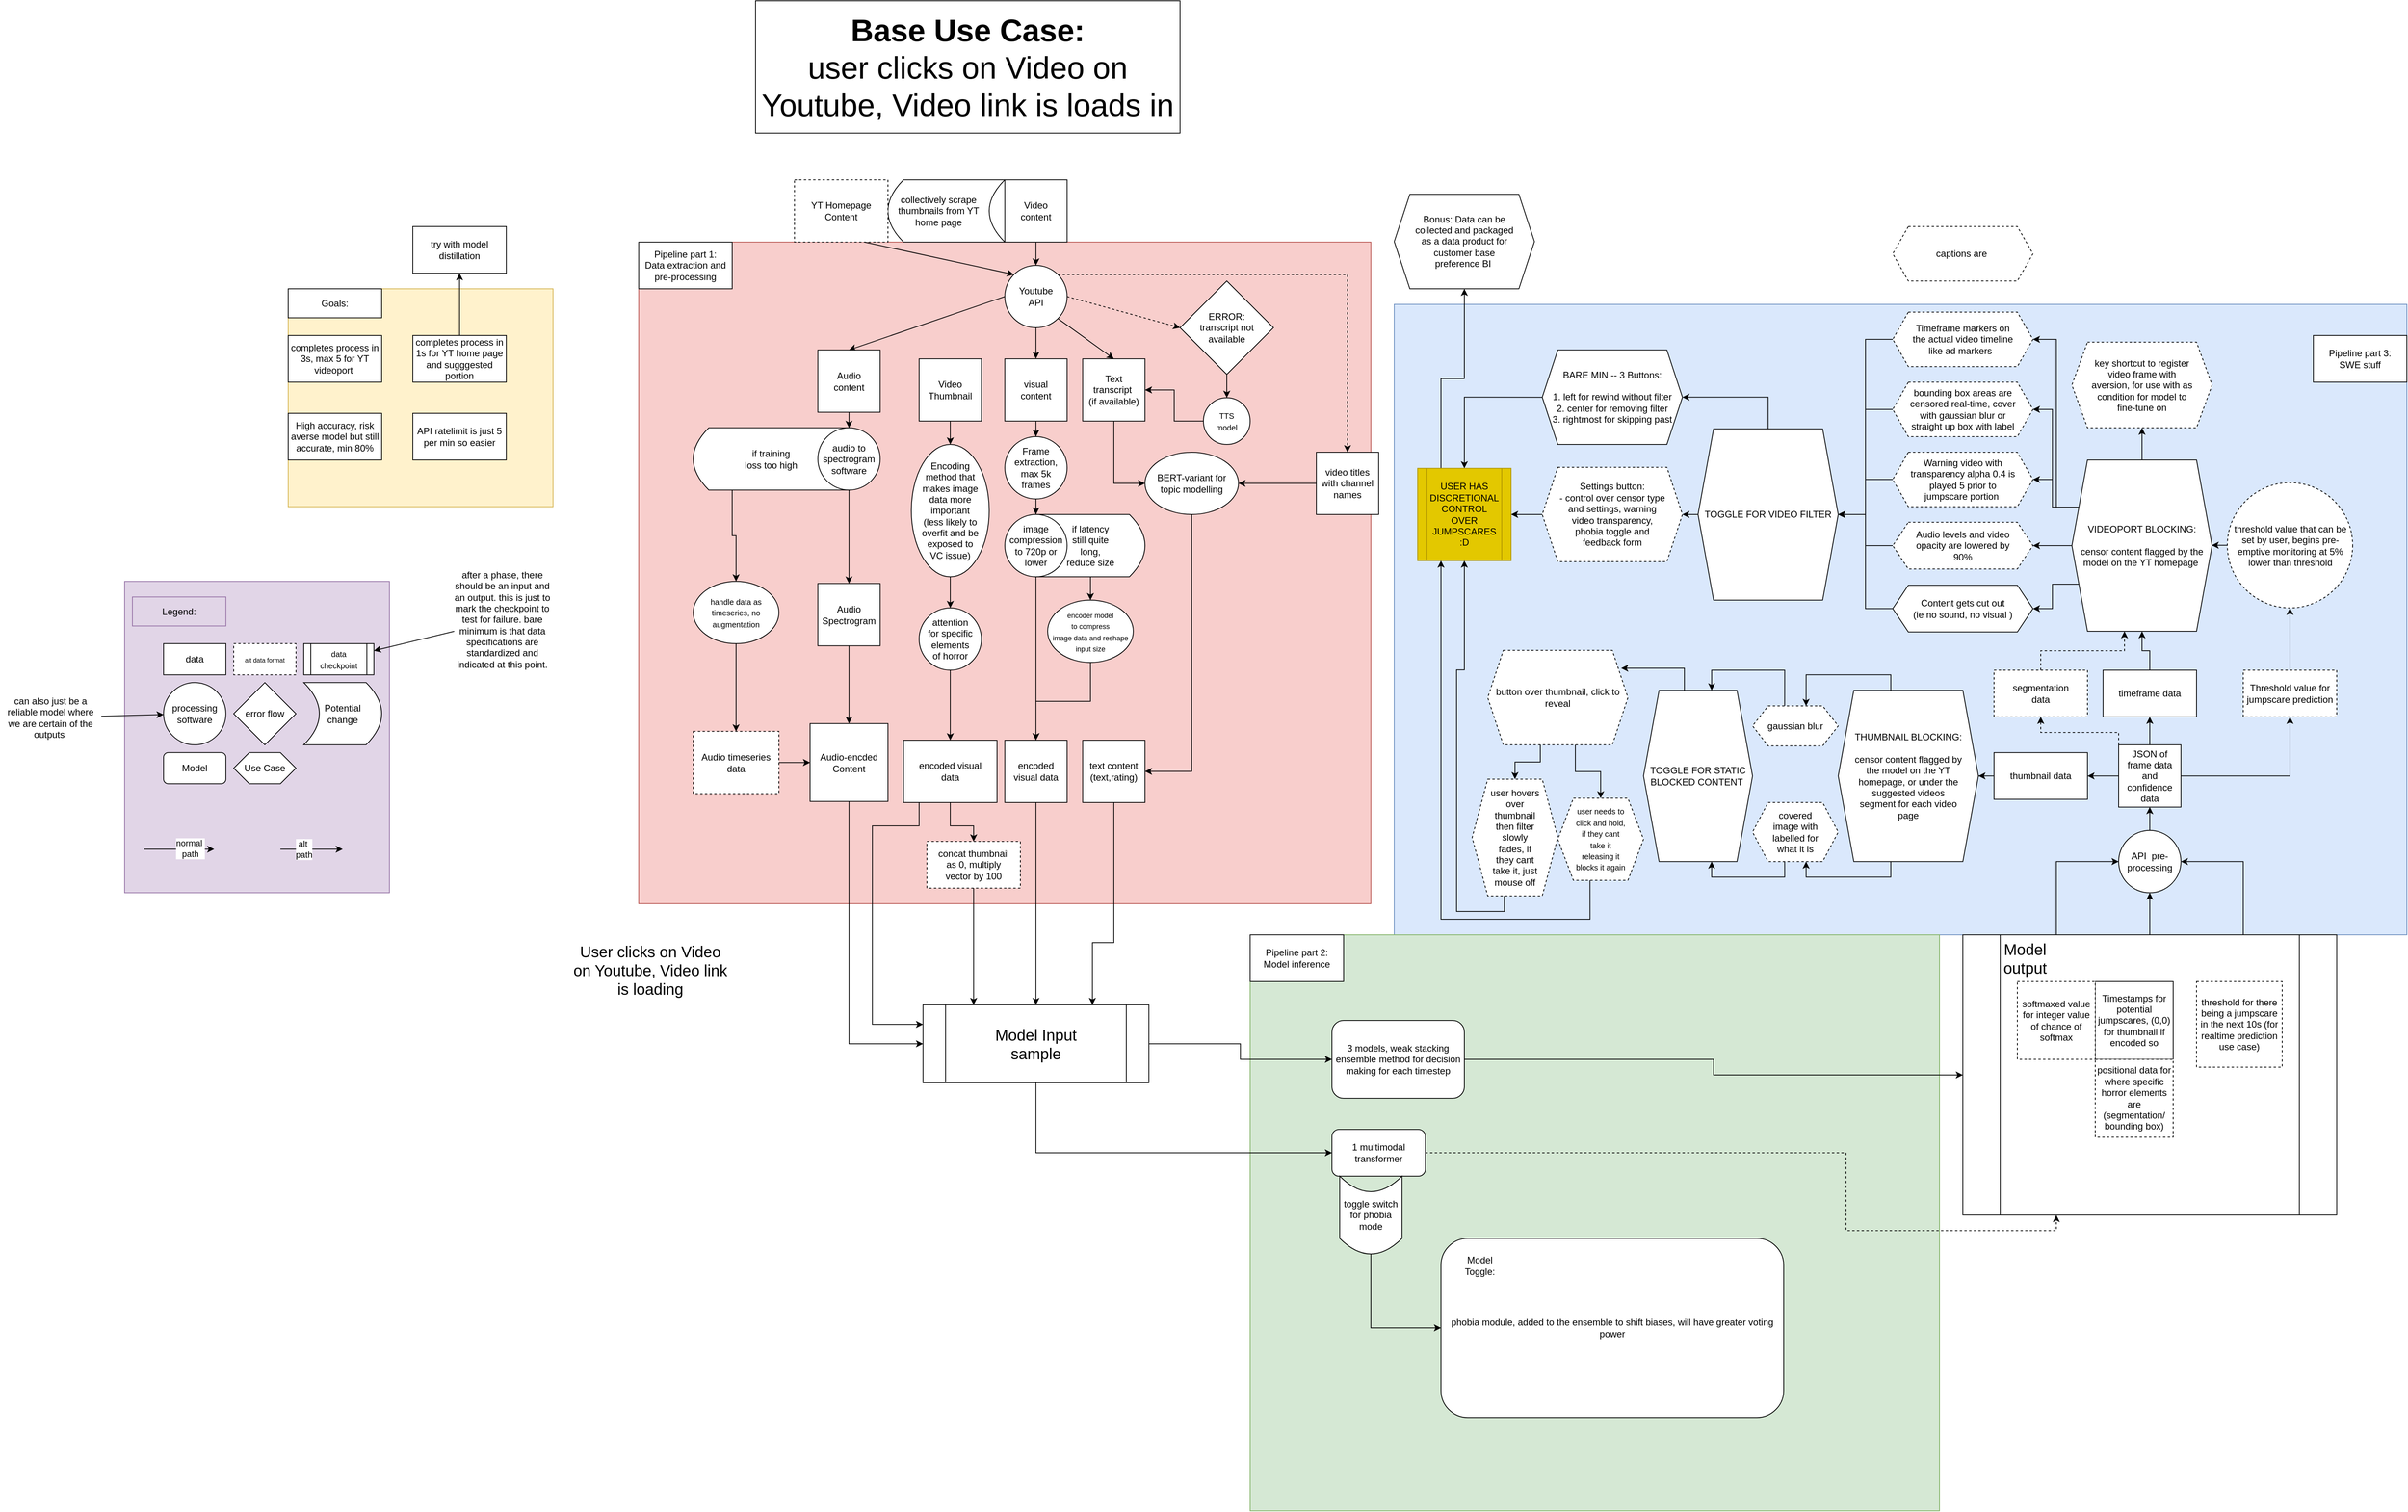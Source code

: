 <mxfile version="26.0.16">
  <diagram name="Page-1" id="UZV_4YaNEUYJYQrBW2No">
    <mxGraphModel dx="2639" dy="1658" grid="1" gridSize="10" guides="1" tooltips="1" connect="1" arrows="1" fold="1" page="1" pageScale="1" pageWidth="850" pageHeight="1100" math="0" shadow="0">
      <root>
        <mxCell id="0" />
        <mxCell id="1" parent="0" />
        <mxCell id="4fpCLledI54VdnfLR-wk-22" value="" style="rounded=0;whiteSpace=wrap;html=1;fillColor=#dae8fc;strokeColor=#6c8ebf;movable=0;resizable=0;rotatable=0;deletable=0;editable=0;locked=1;connectable=0;" vertex="1" parent="1">
          <mxGeometry x="640" y="320" width="1300" height="810" as="geometry" />
        </mxCell>
        <mxCell id="PtT7ccRdR9juAuZG76jp-39" value="" style="rounded=0;whiteSpace=wrap;html=1;fillColor=#e1d5e7;strokeColor=#9673a6;movable=1;resizable=1;rotatable=1;deletable=1;editable=1;locked=0;connectable=1;" parent="1" vertex="1">
          <mxGeometry x="-990" y="675.91" width="340" height="400" as="geometry" />
        </mxCell>
        <mxCell id="PtT7ccRdR9juAuZG76jp-40" value="Legend:" style="rounded=0;whiteSpace=wrap;html=1;movable=1;resizable=1;rotatable=1;deletable=1;editable=1;locked=0;connectable=1;strokeColor=#9673a6;fillColor=#e1d5e7;" parent="1" vertex="1">
          <mxGeometry x="-980" y="695.91" width="120" height="37.273" as="geometry" />
        </mxCell>
        <mxCell id="PtT7ccRdR9juAuZG76jp-6" value="" style="rounded=0;whiteSpace=wrap;html=1;fillColor=#f8cecc;strokeColor=#b85450;movable=1;resizable=1;rotatable=1;deletable=1;editable=1;locked=0;connectable=1;" parent="1" vertex="1">
          <mxGeometry x="-330" y="240" width="940" height="850" as="geometry" />
        </mxCell>
        <mxCell id="PtT7ccRdR9juAuZG76jp-3" value="" style="edgeStyle=orthogonalEdgeStyle;rounded=0;orthogonalLoop=1;jettySize=auto;html=1;exitX=0.5;exitY=1;exitDx=0;exitDy=0;" parent="1" source="PtT7ccRdR9juAuZG76jp-56" target="PtT7ccRdR9juAuZG76jp-2" edge="1">
          <mxGeometry relative="1" as="geometry">
            <mxPoint x="220" y="336" as="sourcePoint" />
            <Array as="points" />
          </mxGeometry>
        </mxCell>
        <mxCell id="PtT7ccRdR9juAuZG76jp-5" value="" style="rounded=0;orthogonalLoop=1;jettySize=auto;html=1;entryX=0.5;entryY=0;entryDx=0;entryDy=0;exitX=1;exitY=1;exitDx=0;exitDy=0;" parent="1" source="PtT7ccRdR9juAuZG76jp-56" target="PtT7ccRdR9juAuZG76jp-4" edge="1">
          <mxGeometry relative="1" as="geometry">
            <mxPoint x="240" y="270" as="sourcePoint" />
          </mxGeometry>
        </mxCell>
        <mxCell id="PtT7ccRdR9juAuZG76jp-13" style="rounded=0;orthogonalLoop=1;jettySize=auto;html=1;entryX=0.5;entryY=0;entryDx=0;entryDy=0;exitX=0;exitY=0.5;exitDx=0;exitDy=0;" parent="1" source="PtT7ccRdR9juAuZG76jp-56" target="PtT7ccRdR9juAuZG76jp-10" edge="1">
          <mxGeometry relative="1" as="geometry">
            <mxPoint x="110" y="270" as="sourcePoint" />
          </mxGeometry>
        </mxCell>
        <mxCell id="PtT7ccRdR9juAuZG76jp-17" value="" style="rounded=0;orthogonalLoop=1;jettySize=auto;html=1;dashed=1;exitX=1;exitY=0.5;exitDx=0;exitDy=0;entryX=0;entryY=0.5;entryDx=0;entryDy=0;" parent="1" source="PtT7ccRdR9juAuZG76jp-56" target="PtT7ccRdR9juAuZG76jp-16" edge="1">
          <mxGeometry relative="1" as="geometry" />
        </mxCell>
        <mxCell id="PtT7ccRdR9juAuZG76jp-58" value="" style="edgeStyle=orthogonalEdgeStyle;rounded=0;orthogonalLoop=1;jettySize=auto;html=1;" parent="1" source="PtT7ccRdR9juAuZG76jp-1" target="PtT7ccRdR9juAuZG76jp-56" edge="1">
          <mxGeometry relative="1" as="geometry" />
        </mxCell>
        <mxCell id="PtT7ccRdR9juAuZG76jp-1" value="Video &lt;br&gt;content" style="whiteSpace=wrap;html=1;aspect=fixed;" parent="1" vertex="1">
          <mxGeometry x="140" y="160" width="80" height="80" as="geometry" />
        </mxCell>
        <mxCell id="PtT7ccRdR9juAuZG76jp-37" value="" style="edgeStyle=orthogonalEdgeStyle;rounded=0;orthogonalLoop=1;jettySize=auto;html=1;" parent="1" source="PtT7ccRdR9juAuZG76jp-2" target="PtT7ccRdR9juAuZG76jp-33" edge="1">
          <mxGeometry relative="1" as="geometry" />
        </mxCell>
        <mxCell id="PtT7ccRdR9juAuZG76jp-2" value="visual &lt;br&gt;content" style="whiteSpace=wrap;html=1;aspect=fixed;" parent="1" vertex="1">
          <mxGeometry x="140" y="390" width="80" height="80" as="geometry" />
        </mxCell>
        <mxCell id="PtT7ccRdR9juAuZG76jp-38" value="" style="edgeStyle=orthogonalEdgeStyle;rounded=0;orthogonalLoop=1;jettySize=auto;html=1;entryX=0;entryY=0.5;entryDx=0;entryDy=0;" parent="1" source="PtT7ccRdR9juAuZG76jp-4" target="4fpCLledI54VdnfLR-wk-46" edge="1">
          <mxGeometry relative="1" as="geometry">
            <mxPoint x="280" y="490" as="targetPoint" />
          </mxGeometry>
        </mxCell>
        <mxCell id="PtT7ccRdR9juAuZG76jp-4" value="Text transcript&amp;nbsp;&lt;br&gt;(if available)" style="whiteSpace=wrap;html=1;aspect=fixed;" parent="1" vertex="1">
          <mxGeometry x="240" y="390" width="80" height="80" as="geometry" />
        </mxCell>
        <mxCell id="PtT7ccRdR9juAuZG76jp-7" value="&lt;font style=&quot;font-size: 40px;&quot;&gt;&lt;b style=&quot;&quot;&gt;Base Use Case: &lt;/b&gt;&lt;br&gt;user clicks on Video on Youtube, Video link is loads in&lt;/font&gt;" style="text;html=1;align=center;verticalAlign=middle;whiteSpace=wrap;rounded=0;strokeColor=default;spacingTop=10;spacingBottom=10;" parent="1" vertex="1">
          <mxGeometry x="-180" y="-70" width="545" height="170" as="geometry" />
        </mxCell>
        <mxCell id="PtT7ccRdR9juAuZG76jp-8" value="&lt;font style=&quot;font-size: 20px;&quot;&gt;User clicks on Video on Youtube, Video link is loading&lt;/font&gt;" style="text;html=1;align=center;verticalAlign=middle;whiteSpace=wrap;rounded=0;" parent="1" vertex="1">
          <mxGeometry x="-420" y="1130" width="210" height="90" as="geometry" />
        </mxCell>
        <mxCell id="PtT7ccRdR9juAuZG76jp-9" value="Pipeline part 1: &lt;br&gt;Data extraction and pre-processing" style="rounded=0;whiteSpace=wrap;html=1;" parent="1" vertex="1">
          <mxGeometry x="-330" y="240" width="120" height="60" as="geometry" />
        </mxCell>
        <mxCell id="PtT7ccRdR9juAuZG76jp-24" value="" style="edgeStyle=orthogonalEdgeStyle;rounded=0;orthogonalLoop=1;jettySize=auto;html=1;" parent="1" source="PtT7ccRdR9juAuZG76jp-26" target="PtT7ccRdR9juAuZG76jp-23" edge="1">
          <mxGeometry relative="1" as="geometry" />
        </mxCell>
        <mxCell id="PtT7ccRdR9juAuZG76jp-10" value="Audio&lt;br&gt;content" style="whiteSpace=wrap;html=1;aspect=fixed;" parent="1" vertex="1">
          <mxGeometry x="-100" y="378.64" width="80" height="80" as="geometry" />
        </mxCell>
        <mxCell id="PtT7ccRdR9juAuZG76jp-22" value="" style="edgeStyle=orthogonalEdgeStyle;rounded=0;orthogonalLoop=1;jettySize=auto;html=1;" parent="1" source="PtT7ccRdR9juAuZG76jp-16" target="PtT7ccRdR9juAuZG76jp-21" edge="1">
          <mxGeometry relative="1" as="geometry" />
        </mxCell>
        <mxCell id="PtT7ccRdR9juAuZG76jp-16" value="ERROR: &lt;br&gt;transcript not available" style="rhombus;whiteSpace=wrap;html=1;" parent="1" vertex="1">
          <mxGeometry x="365" y="290" width="120" height="120" as="geometry" />
        </mxCell>
        <mxCell id="PtT7ccRdR9juAuZG76jp-60" value="" style="edgeStyle=orthogonalEdgeStyle;rounded=0;orthogonalLoop=1;jettySize=auto;html=1;" parent="1" source="PtT7ccRdR9juAuZG76jp-21" target="PtT7ccRdR9juAuZG76jp-4" edge="1">
          <mxGeometry relative="1" as="geometry" />
        </mxCell>
        <mxCell id="PtT7ccRdR9juAuZG76jp-21" value="&lt;font style=&quot;font-size: 10px;&quot;&gt;TTS &lt;br&gt;model&lt;/font&gt;" style="ellipse;whiteSpace=wrap;html=1;" parent="1" vertex="1">
          <mxGeometry x="395" y="440" width="60" height="60" as="geometry" />
        </mxCell>
        <mxCell id="PtT7ccRdR9juAuZG76jp-80" value="" style="edgeStyle=orthogonalEdgeStyle;rounded=0;orthogonalLoop=1;jettySize=auto;html=1;" parent="1" source="PtT7ccRdR9juAuZG76jp-23" target="PtT7ccRdR9juAuZG76jp-79" edge="1">
          <mxGeometry relative="1" as="geometry" />
        </mxCell>
        <mxCell id="PtT7ccRdR9juAuZG76jp-23" value="Audio Spectrogram" style="whiteSpace=wrap;html=1;aspect=fixed;" parent="1" vertex="1">
          <mxGeometry x="-100" y="678.64" width="80" height="80" as="geometry" />
        </mxCell>
        <mxCell id="PtT7ccRdR9juAuZG76jp-25" value="" style="edgeStyle=orthogonalEdgeStyle;rounded=0;orthogonalLoop=1;jettySize=auto;html=1;" parent="1" source="PtT7ccRdR9juAuZG76jp-10" target="PtT7ccRdR9juAuZG76jp-26" edge="1">
          <mxGeometry relative="1" as="geometry">
            <mxPoint x="-60" y="458.64" as="sourcePoint" />
            <mxPoint x="-60" y="628.64" as="targetPoint" />
          </mxGeometry>
        </mxCell>
        <mxCell id="PtT7ccRdR9juAuZG76jp-31" value="" style="edgeStyle=orthogonalEdgeStyle;rounded=0;orthogonalLoop=1;jettySize=auto;html=1;" parent="1" source="PtT7ccRdR9juAuZG76jp-63" target="PtT7ccRdR9juAuZG76jp-32" edge="1">
          <mxGeometry relative="1" as="geometry" />
        </mxCell>
        <mxCell id="PtT7ccRdR9juAuZG76jp-88" value="" style="edgeStyle=orthogonalEdgeStyle;rounded=0;orthogonalLoop=1;jettySize=auto;html=1;" parent="1" source="PtT7ccRdR9juAuZG76jp-32" target="PtT7ccRdR9juAuZG76jp-86" edge="1">
          <mxGeometry relative="1" as="geometry" />
        </mxCell>
        <mxCell id="PtT7ccRdR9juAuZG76jp-32" value="encoded visual data" style="whiteSpace=wrap;html=1;aspect=fixed;" parent="1" vertex="1">
          <mxGeometry x="140" y="880" width="80" height="80" as="geometry" />
        </mxCell>
        <mxCell id="PtT7ccRdR9juAuZG76jp-33" value="Frame extraction, max 5k frames" style="ellipse;whiteSpace=wrap;html=1;aspect=fixed;" parent="1" vertex="1">
          <mxGeometry x="140" y="490" width="80" height="80" as="geometry" />
        </mxCell>
        <mxCell id="PtT7ccRdR9juAuZG76jp-34" value="" style="edgeStyle=orthogonalEdgeStyle;rounded=0;orthogonalLoop=1;jettySize=auto;html=1;exitX=0.5;exitY=1;exitDx=0;exitDy=0;" parent="1" source="4fpCLledI54VdnfLR-wk-46" target="PtT7ccRdR9juAuZG76jp-35" edge="1">
          <mxGeometry relative="1" as="geometry">
            <Array as="points">
              <mxPoint x="380" y="920" />
            </Array>
          </mxGeometry>
        </mxCell>
        <mxCell id="PtT7ccRdR9juAuZG76jp-89" value="" style="edgeStyle=orthogonalEdgeStyle;rounded=0;orthogonalLoop=1;jettySize=auto;html=1;entryX=0.75;entryY=0;entryDx=0;entryDy=0;" parent="1" source="PtT7ccRdR9juAuZG76jp-35" target="PtT7ccRdR9juAuZG76jp-86" edge="1">
          <mxGeometry relative="1" as="geometry">
            <Array as="points">
              <mxPoint x="280" y="1140" />
              <mxPoint x="253" y="1140" />
            </Array>
          </mxGeometry>
        </mxCell>
        <mxCell id="PtT7ccRdR9juAuZG76jp-35" value="text content&lt;br&gt;(text,rating)" style="whiteSpace=wrap;html=1;aspect=fixed;" parent="1" vertex="1">
          <mxGeometry x="240" y="880" width="80" height="80" as="geometry" />
        </mxCell>
        <mxCell id="PtT7ccRdR9juAuZG76jp-43" value="data" style="rounded=0;whiteSpace=wrap;html=1;movable=1;resizable=1;rotatable=1;deletable=1;editable=1;locked=0;connectable=1;" parent="1" vertex="1">
          <mxGeometry x="-940" y="755.91" width="80" height="40" as="geometry" />
        </mxCell>
        <mxCell id="PtT7ccRdR9juAuZG76jp-44" value="processing software" style="ellipse;whiteSpace=wrap;html=1;aspect=fixed;movable=1;resizable=1;rotatable=1;deletable=1;editable=1;locked=0;connectable=1;" parent="1" vertex="1">
          <mxGeometry x="-940" y="805.91" width="80" height="80" as="geometry" />
        </mxCell>
        <mxCell id="PtT7ccRdR9juAuZG76jp-45" value="Model" style="rounded=1;whiteSpace=wrap;html=1;movable=1;resizable=1;rotatable=1;deletable=1;editable=1;locked=0;connectable=1;" parent="1" vertex="1">
          <mxGeometry x="-940" y="895.91" width="80" height="40" as="geometry" />
        </mxCell>
        <mxCell id="PtT7ccRdR9juAuZG76jp-46" value="error flow" style="rhombus;whiteSpace=wrap;html=1;movable=1;resizable=1;rotatable=1;deletable=1;editable=1;locked=0;connectable=1;" parent="1" vertex="1">
          <mxGeometry x="-850" y="805.91" width="80" height="80" as="geometry" />
        </mxCell>
        <mxCell id="PtT7ccRdR9juAuZG76jp-48" value="" style="rounded=0;whiteSpace=wrap;html=1;fillColor=#fff2cc;strokeColor=#d6b656;movable=0;resizable=0;rotatable=0;deletable=0;editable=0;locked=1;connectable=0;" parent="1" vertex="1">
          <mxGeometry x="-780" y="300" width="340" height="280" as="geometry" />
        </mxCell>
        <mxCell id="PtT7ccRdR9juAuZG76jp-49" value="Goals:" style="rounded=0;whiteSpace=wrap;html=1;movable=1;resizable=1;rotatable=1;deletable=1;editable=1;locked=0;connectable=1;" parent="1" vertex="1">
          <mxGeometry x="-780" y="300" width="120" height="37.273" as="geometry" />
        </mxCell>
        <mxCell id="PtT7ccRdR9juAuZG76jp-50" value="completes process in 3s, max 5 for YT videoport&amp;nbsp;" style="rounded=0;whiteSpace=wrap;html=1;" parent="1" vertex="1">
          <mxGeometry x="-780" y="360" width="120" height="60" as="geometry" />
        </mxCell>
        <mxCell id="PtT7ccRdR9juAuZG76jp-51" value="High accuracy, risk averse model but still accurate, min 80%" style="rounded=0;whiteSpace=wrap;html=1;" parent="1" vertex="1">
          <mxGeometry x="-780" y="460" width="120" height="60" as="geometry" />
        </mxCell>
        <mxCell id="PtT7ccRdR9juAuZG76jp-53" value="Use Case" style="shape=hexagon;perimeter=hexagonPerimeter2;whiteSpace=wrap;html=1;fixedSize=1;movable=1;resizable=1;rotatable=1;deletable=1;editable=1;locked=0;connectable=1;" parent="1" vertex="1">
          <mxGeometry x="-850" y="895.91" width="80" height="40" as="geometry" />
        </mxCell>
        <mxCell id="4fpCLledI54VdnfLR-wk-44" style="edgeStyle=orthogonalEdgeStyle;rounded=0;orthogonalLoop=1;jettySize=auto;html=1;exitX=1;exitY=0;exitDx=0;exitDy=0;entryX=0.5;entryY=0;entryDx=0;entryDy=0;dashed=1;" edge="1" parent="1" source="PtT7ccRdR9juAuZG76jp-56" target="4fpCLledI54VdnfLR-wk-43">
          <mxGeometry relative="1" as="geometry">
            <Array as="points">
              <mxPoint x="580" y="282" />
            </Array>
          </mxGeometry>
        </mxCell>
        <mxCell id="PtT7ccRdR9juAuZG76jp-56" value="Youtube &lt;br&gt;API" style="ellipse;whiteSpace=wrap;html=1;aspect=fixed;" parent="1" vertex="1">
          <mxGeometry x="140" y="270" width="80" height="80" as="geometry" />
        </mxCell>
        <mxCell id="PtT7ccRdR9juAuZG76jp-62" value="" style="edgeStyle=orthogonalEdgeStyle;rounded=0;orthogonalLoop=1;jettySize=auto;html=1;" parent="1" source="PtT7ccRdR9juAuZG76jp-33" target="PtT7ccRdR9juAuZG76jp-63" edge="1">
          <mxGeometry relative="1" as="geometry">
            <mxPoint x="180" y="570" as="sourcePoint" />
            <mxPoint x="180" y="740" as="targetPoint" />
          </mxGeometry>
        </mxCell>
        <mxCell id="PtT7ccRdR9juAuZG76jp-70" value="" style="edgeStyle=orthogonalEdgeStyle;rounded=0;orthogonalLoop=1;jettySize=auto;html=1;" parent="1" source="PtT7ccRdR9juAuZG76jp-65" target="PtT7ccRdR9juAuZG76jp-68" edge="1">
          <mxGeometry relative="1" as="geometry" />
        </mxCell>
        <mxCell id="PtT7ccRdR9juAuZG76jp-65" value="if latency &lt;br&gt;still quite &lt;br&gt;long, &lt;br&gt;reduce size" style="shape=dataStorage;whiteSpace=wrap;html=1;fixedSize=1;rotation=0;flipH=1;" parent="1" vertex="1">
          <mxGeometry x="180" y="590" width="140" height="80" as="geometry" />
        </mxCell>
        <mxCell id="PtT7ccRdR9juAuZG76jp-64" value="Potential &lt;br&gt;change" style="shape=dataStorage;whiteSpace=wrap;html=1;fixedSize=1;rotation=0;flipH=1;movable=1;resizable=1;rotatable=1;deletable=1;editable=1;locked=0;connectable=1;" parent="1" vertex="1">
          <mxGeometry x="-760" y="805.91" width="100" height="80" as="geometry" />
        </mxCell>
        <mxCell id="PtT7ccRdR9juAuZG76jp-63" value="image compression to 720p or lower" style="ellipse;whiteSpace=wrap;html=1;aspect=fixed;" parent="1" vertex="1">
          <mxGeometry x="140" y="590" width="80" height="80" as="geometry" />
        </mxCell>
        <mxCell id="PtT7ccRdR9juAuZG76jp-72" value="" style="edgeStyle=orthogonalEdgeStyle;rounded=0;orthogonalLoop=1;jettySize=auto;html=1;entryX=0.5;entryY=0;entryDx=0;entryDy=0;" parent="1" source="PtT7ccRdR9juAuZG76jp-68" target="PtT7ccRdR9juAuZG76jp-32" edge="1">
          <mxGeometry relative="1" as="geometry" />
        </mxCell>
        <mxCell id="PtT7ccRdR9juAuZG76jp-68" value="&lt;font style=&quot;font-size: 9px;&quot;&gt;encoder model &lt;br&gt;to compress &lt;br&gt;image data and reshape input size&lt;/font&gt;" style="ellipse;whiteSpace=wrap;html=1;" parent="1" vertex="1">
          <mxGeometry x="195" y="700" width="110" height="80" as="geometry" />
        </mxCell>
        <mxCell id="PtT7ccRdR9juAuZG76jp-81" value="" style="edgeStyle=orthogonalEdgeStyle;rounded=0;orthogonalLoop=1;jettySize=auto;html=1;" parent="1" source="PtT7ccRdR9juAuZG76jp-73" target="PtT7ccRdR9juAuZG76jp-79" edge="1">
          <mxGeometry relative="1" as="geometry" />
        </mxCell>
        <mxCell id="PtT7ccRdR9juAuZG76jp-73" value="Audio timeseries data" style="rounded=0;whiteSpace=wrap;html=1;dashed=1;" parent="1" vertex="1">
          <mxGeometry x="-260" y="868.64" width="110" height="80" as="geometry" />
        </mxCell>
        <mxCell id="PtT7ccRdR9juAuZG76jp-77" value="" style="edgeStyle=orthogonalEdgeStyle;rounded=0;orthogonalLoop=1;jettySize=auto;html=1;exitX=0.25;exitY=1;exitDx=0;exitDy=0;" parent="1" source="PtT7ccRdR9juAuZG76jp-74" target="PtT7ccRdR9juAuZG76jp-75" edge="1">
          <mxGeometry relative="1" as="geometry" />
        </mxCell>
        <mxCell id="PtT7ccRdR9juAuZG76jp-74" value="if training &lt;br&gt;loss too high" style="shape=dataStorage;whiteSpace=wrap;html=1;fixedSize=1;rotation=0;flipH=0;" parent="1" vertex="1">
          <mxGeometry x="-260" y="478.64" width="200" height="80" as="geometry" />
        </mxCell>
        <mxCell id="PtT7ccRdR9juAuZG76jp-78" value="" style="edgeStyle=orthogonalEdgeStyle;rounded=0;orthogonalLoop=1;jettySize=auto;html=1;" parent="1" source="PtT7ccRdR9juAuZG76jp-75" target="PtT7ccRdR9juAuZG76jp-73" edge="1">
          <mxGeometry relative="1" as="geometry" />
        </mxCell>
        <mxCell id="PtT7ccRdR9juAuZG76jp-75" value="&lt;font size=&quot;1&quot;&gt;handle data as timeseries, no augmentation&lt;/font&gt;" style="ellipse;whiteSpace=wrap;html=1;" parent="1" vertex="1">
          <mxGeometry x="-260" y="675.91" width="110" height="80" as="geometry" />
        </mxCell>
        <mxCell id="PtT7ccRdR9juAuZG76jp-26" value="audio to spectrogram software" style="ellipse;whiteSpace=wrap;html=1;aspect=fixed;" parent="1" vertex="1">
          <mxGeometry x="-100" y="478.64" width="80" height="80" as="geometry" />
        </mxCell>
        <mxCell id="PtT7ccRdR9juAuZG76jp-87" value="" style="edgeStyle=orthogonalEdgeStyle;rounded=0;orthogonalLoop=1;jettySize=auto;html=1;entryX=0;entryY=0.5;entryDx=0;entryDy=0;" parent="1" source="PtT7ccRdR9juAuZG76jp-79" target="PtT7ccRdR9juAuZG76jp-86" edge="1">
          <mxGeometry relative="1" as="geometry">
            <Array as="points">
              <mxPoint x="-60" y="1270" />
            </Array>
          </mxGeometry>
        </mxCell>
        <mxCell id="PtT7ccRdR9juAuZG76jp-79" value="Audio-encded&lt;br&gt;Content" style="whiteSpace=wrap;html=1;aspect=fixed;" parent="1" vertex="1">
          <mxGeometry x="-110" y="858.64" width="100" height="100" as="geometry" />
        </mxCell>
        <mxCell id="PtT7ccRdR9juAuZG76jp-84" value="&lt;font style=&quot;font-size: 8px;&quot;&gt;alt data format&lt;/font&gt;" style="rounded=0;whiteSpace=wrap;html=1;dashed=1;movable=1;resizable=1;rotatable=1;deletable=1;editable=1;locked=0;connectable=1;" parent="1" vertex="1">
          <mxGeometry x="-850" y="755.91" width="80" height="40" as="geometry" />
        </mxCell>
        <mxCell id="PtT7ccRdR9juAuZG76jp-85" value="&lt;font size=&quot;1&quot;&gt;data checkpoint&lt;/font&gt;" style="shape=process;whiteSpace=wrap;html=1;backgroundOutline=1;movable=1;resizable=1;rotatable=1;deletable=1;editable=1;locked=0;connectable=1;" parent="1" vertex="1">
          <mxGeometry x="-760" y="755.91" width="90" height="40" as="geometry" />
        </mxCell>
        <mxCell id="PtT7ccRdR9juAuZG76jp-86" value="&lt;font style=&quot;font-size: 20px;&quot;&gt;Model Input&lt;br&gt;&lt;/font&gt;&lt;div&gt;&lt;font style=&quot;font-size: 20px;&quot;&gt;sample&lt;/font&gt;&lt;/div&gt;" style="shape=process;whiteSpace=wrap;html=1;backgroundOutline=1;" parent="1" vertex="1">
          <mxGeometry x="35" y="1220" width="290" height="100" as="geometry" />
        </mxCell>
        <mxCell id="PtT7ccRdR9juAuZG76jp-94" value="" style="edgeStyle=orthogonalEdgeStyle;rounded=0;orthogonalLoop=1;jettySize=auto;html=1;" parent="1" source="PtT7ccRdR9juAuZG76jp-90" target="PtT7ccRdR9juAuZG76jp-93" edge="1">
          <mxGeometry relative="1" as="geometry" />
        </mxCell>
        <mxCell id="PtT7ccRdR9juAuZG76jp-90" value="Video Thumbnail" style="whiteSpace=wrap;html=1;aspect=fixed;" parent="1" vertex="1">
          <mxGeometry x="30" y="390" width="80" height="80" as="geometry" />
        </mxCell>
        <mxCell id="PtT7ccRdR9juAuZG76jp-98" value="" style="edgeStyle=orthogonalEdgeStyle;rounded=0;orthogonalLoop=1;jettySize=auto;html=1;" parent="1" source="PtT7ccRdR9juAuZG76jp-93" target="PtT7ccRdR9juAuZG76jp-97" edge="1">
          <mxGeometry relative="1" as="geometry" />
        </mxCell>
        <mxCell id="PtT7ccRdR9juAuZG76jp-93" value="Encoding method that makes image data more important (less likely to overfit and be exposed to VC issue)" style="ellipse;whiteSpace=wrap;html=1;spacingLeft=10;spacingRight=10;" parent="1" vertex="1">
          <mxGeometry x="20" y="500" width="100" height="170" as="geometry" />
        </mxCell>
        <mxCell id="PtT7ccRdR9juAuZG76jp-101" style="edgeStyle=orthogonalEdgeStyle;rounded=0;orthogonalLoop=1;jettySize=auto;html=1;entryX=0;entryY=0.25;entryDx=0;entryDy=0;" parent="1" source="PtT7ccRdR9juAuZG76jp-95" target="PtT7ccRdR9juAuZG76jp-86" edge="1">
          <mxGeometry relative="1" as="geometry">
            <Array as="points">
              <mxPoint x="30" y="990" />
              <mxPoint x="-30" y="990" />
              <mxPoint x="-30" y="1245" />
            </Array>
          </mxGeometry>
        </mxCell>
        <mxCell id="PtT7ccRdR9juAuZG76jp-103" value="" style="edgeStyle=orthogonalEdgeStyle;rounded=0;orthogonalLoop=1;jettySize=auto;html=1;" parent="1" source="PtT7ccRdR9juAuZG76jp-95" target="PtT7ccRdR9juAuZG76jp-102" edge="1">
          <mxGeometry relative="1" as="geometry">
            <Array as="points">
              <mxPoint x="70" y="990" />
              <mxPoint x="100" y="990" />
            </Array>
          </mxGeometry>
        </mxCell>
        <mxCell id="PtT7ccRdR9juAuZG76jp-95" value="encoded visual data" style="whiteSpace=wrap;html=1;spacingLeft=10;spacingRight=10;" parent="1" vertex="1">
          <mxGeometry x="10" y="880" width="120" height="80" as="geometry" />
        </mxCell>
        <mxCell id="PtT7ccRdR9juAuZG76jp-99" value="" style="edgeStyle=orthogonalEdgeStyle;rounded=0;orthogonalLoop=1;jettySize=auto;html=1;" parent="1" source="PtT7ccRdR9juAuZG76jp-97" target="PtT7ccRdR9juAuZG76jp-95" edge="1">
          <mxGeometry relative="1" as="geometry" />
        </mxCell>
        <mxCell id="PtT7ccRdR9juAuZG76jp-97" value="attention for specific elements of horror" style="ellipse;whiteSpace=wrap;html=1;spacingLeft=10;spacingRight=10;" parent="1" vertex="1">
          <mxGeometry x="30" y="710" width="80" height="80" as="geometry" />
        </mxCell>
        <mxCell id="PtT7ccRdR9juAuZG76jp-104" value="" style="edgeStyle=orthogonalEdgeStyle;rounded=0;orthogonalLoop=1;jettySize=auto;html=1;" parent="1" source="PtT7ccRdR9juAuZG76jp-102" target="PtT7ccRdR9juAuZG76jp-86" edge="1">
          <mxGeometry relative="1" as="geometry">
            <Array as="points">
              <mxPoint x="100" y="1120" />
              <mxPoint x="100" y="1120" />
            </Array>
          </mxGeometry>
        </mxCell>
        <mxCell id="PtT7ccRdR9juAuZG76jp-102" value="concat thumbnail as 0, multiply vector by 100" style="whiteSpace=wrap;html=1;spacingLeft=10;spacingRight=10;dashed=1;" parent="1" vertex="1">
          <mxGeometry x="40" y="1010" width="120" height="60" as="geometry" />
        </mxCell>
        <mxCell id="PtT7ccRdR9juAuZG76jp-109" value="" style="rounded=0;orthogonalLoop=1;jettySize=auto;html=1;movable=1;resizable=1;rotatable=1;deletable=1;editable=1;locked=0;connectable=1;" parent="1" source="PtT7ccRdR9juAuZG76jp-108" target="PtT7ccRdR9juAuZG76jp-44" edge="1">
          <mxGeometry relative="1" as="geometry" />
        </mxCell>
        <mxCell id="PtT7ccRdR9juAuZG76jp-108" value="can also just be a reliable model where we are certain of the outputs&amp;nbsp;" style="text;html=1;align=center;verticalAlign=middle;whiteSpace=wrap;rounded=0;movable=1;resizable=1;rotatable=1;deletable=1;editable=1;locked=0;connectable=1;" parent="1" vertex="1">
          <mxGeometry x="-1150" y="835.91" width="130" height="30" as="geometry" />
        </mxCell>
        <mxCell id="PtT7ccRdR9juAuZG76jp-110" value="" style="rounded=0;whiteSpace=wrap;html=1;fillColor=#d5e8d4;strokeColor=#82b366;" parent="1" vertex="1">
          <mxGeometry x="455" y="1130" width="885" height="740" as="geometry" />
        </mxCell>
        <mxCell id="PtT7ccRdR9juAuZG76jp-112" value="Pipeline part 2: &lt;br&gt;Model inference" style="rounded=0;whiteSpace=wrap;html=1;" parent="1" vertex="1">
          <mxGeometry x="455" y="1130" width="120" height="60" as="geometry" />
        </mxCell>
        <mxCell id="PtT7ccRdR9juAuZG76jp-123" value="" style="edgeStyle=orthogonalEdgeStyle;rounded=0;orthogonalLoop=1;jettySize=auto;html=1;entryX=0;entryY=0.5;entryDx=0;entryDy=0;" parent="1" source="PtT7ccRdR9juAuZG76jp-114" target="PtT7ccRdR9juAuZG76jp-124" edge="1">
          <mxGeometry relative="1" as="geometry">
            <mxPoint x="1430.0" y="1270" as="targetPoint" />
          </mxGeometry>
        </mxCell>
        <mxCell id="PtT7ccRdR9juAuZG76jp-114" value="3 models, weak stacking ensemble method for decision making for each timestep" style="rounded=1;whiteSpace=wrap;html=1;" parent="1" vertex="1">
          <mxGeometry x="560" y="1240" width="170" height="100" as="geometry" />
        </mxCell>
        <mxCell id="PtT7ccRdR9juAuZG76jp-115" value="" style="edgeStyle=orthogonalEdgeStyle;rounded=0;orthogonalLoop=1;jettySize=auto;html=1;" parent="1" source="PtT7ccRdR9juAuZG76jp-86" target="PtT7ccRdR9juAuZG76jp-114" edge="1">
          <mxGeometry relative="1" as="geometry" />
        </mxCell>
        <mxCell id="PtT7ccRdR9juAuZG76jp-127" style="edgeStyle=orthogonalEdgeStyle;rounded=0;orthogonalLoop=1;jettySize=auto;html=1;entryX=0.25;entryY=1;entryDx=0;entryDy=0;dashed=1;" parent="1" source="PtT7ccRdR9juAuZG76jp-118" target="PtT7ccRdR9juAuZG76jp-124" edge="1">
          <mxGeometry relative="1" as="geometry">
            <Array as="points">
              <mxPoint x="1220" y="1410" />
              <mxPoint x="1220" y="1510" />
              <mxPoint x="1490" y="1510" />
            </Array>
          </mxGeometry>
        </mxCell>
        <mxCell id="PtT7ccRdR9juAuZG76jp-118" value="1 multimodal transformer" style="rounded=1;whiteSpace=wrap;html=1;" parent="1" vertex="1">
          <mxGeometry x="560" y="1380" width="120" height="60" as="geometry" />
        </mxCell>
        <mxCell id="PtT7ccRdR9juAuZG76jp-119" value="" style="edgeStyle=orthogonalEdgeStyle;rounded=0;orthogonalLoop=1;jettySize=auto;html=1;entryX=0;entryY=0.5;entryDx=0;entryDy=0;" parent="1" source="PtT7ccRdR9juAuZG76jp-86" target="PtT7ccRdR9juAuZG76jp-118" edge="1">
          <mxGeometry relative="1" as="geometry">
            <Array as="points">
              <mxPoint x="180" y="1410" />
            </Array>
          </mxGeometry>
        </mxCell>
        <mxCell id="4fpCLledI54VdnfLR-wk-16" value="" style="edgeStyle=orthogonalEdgeStyle;rounded=0;orthogonalLoop=1;jettySize=auto;html=1;" edge="1" parent="1" source="PtT7ccRdR9juAuZG76jp-124" target="4fpCLledI54VdnfLR-wk-15">
          <mxGeometry relative="1" as="geometry" />
        </mxCell>
        <mxCell id="4fpCLledI54VdnfLR-wk-19" style="edgeStyle=orthogonalEdgeStyle;rounded=0;orthogonalLoop=1;jettySize=auto;html=1;exitX=0.75;exitY=0;exitDx=0;exitDy=0;entryX=1;entryY=0.5;entryDx=0;entryDy=0;" edge="1" parent="1" source="PtT7ccRdR9juAuZG76jp-124" target="4fpCLledI54VdnfLR-wk-15">
          <mxGeometry relative="1" as="geometry" />
        </mxCell>
        <mxCell id="4fpCLledI54VdnfLR-wk-20" style="edgeStyle=orthogonalEdgeStyle;rounded=0;orthogonalLoop=1;jettySize=auto;html=1;exitX=0.25;exitY=0;exitDx=0;exitDy=0;entryX=0;entryY=0.5;entryDx=0;entryDy=0;" edge="1" parent="1" source="PtT7ccRdR9juAuZG76jp-124" target="4fpCLledI54VdnfLR-wk-15">
          <mxGeometry relative="1" as="geometry">
            <Array as="points">
              <mxPoint x="1490" y="1036" />
            </Array>
          </mxGeometry>
        </mxCell>
        <mxCell id="PtT7ccRdR9juAuZG76jp-124" value="" style="shape=process;whiteSpace=wrap;html=1;backgroundOutline=1;" parent="1" vertex="1">
          <mxGeometry x="1370" y="1130" width="480" height="360" as="geometry" />
        </mxCell>
        <mxCell id="PtT7ccRdR9juAuZG76jp-126" style="rounded=0;orthogonalLoop=1;jettySize=auto;html=1;" parent="1" source="PtT7ccRdR9juAuZG76jp-125" target="PtT7ccRdR9juAuZG76jp-85" edge="1">
          <mxGeometry relative="1" as="geometry" />
        </mxCell>
        <mxCell id="PtT7ccRdR9juAuZG76jp-125" value="after a phase, there should be an input and an output. this is just to mark the checkpoint to test for failure. bare minimum is that data specifications are standardized and indicated at this point." style="text;html=1;align=center;verticalAlign=middle;whiteSpace=wrap;rounded=0;" parent="1" vertex="1">
          <mxGeometry x="-570" y="710" width="130" height="30" as="geometry" />
        </mxCell>
        <mxCell id="PtT7ccRdR9juAuZG76jp-128" value="" style="rounded=0;orthogonalLoop=1;jettySize=auto;html=1;movable=1;resizable=1;rotatable=1;deletable=1;editable=1;locked=0;connectable=1;" parent="1" edge="1">
          <mxGeometry relative="1" as="geometry">
            <mxPoint x="-965" y="1020" as="sourcePoint" />
            <mxPoint x="-875" y="1020.05" as="targetPoint" />
          </mxGeometry>
        </mxCell>
        <mxCell id="PtT7ccRdR9juAuZG76jp-130" value="normal&amp;nbsp;&lt;br&gt;path" style="edgeLabel;html=1;align=center;verticalAlign=middle;resizable=0;points=[];" parent="PtT7ccRdR9juAuZG76jp-128" vertex="1" connectable="0">
          <mxGeometry x="0.307" y="1" relative="1" as="geometry">
            <mxPoint as="offset" />
          </mxGeometry>
        </mxCell>
        <mxCell id="PtT7ccRdR9juAuZG76jp-129" value="" style="rounded=0;orthogonalLoop=1;jettySize=auto;html=1;movable=1;resizable=1;rotatable=1;deletable=1;editable=1;locked=0;connectable=1;" parent="1" edge="1">
          <mxGeometry relative="1" as="geometry">
            <mxPoint x="-790" y="1020" as="sourcePoint" />
            <mxPoint x="-710" y="1020" as="targetPoint" />
          </mxGeometry>
        </mxCell>
        <mxCell id="PtT7ccRdR9juAuZG76jp-131" value="alt&amp;nbsp;&lt;br&gt;path" style="edgeLabel;html=1;align=center;verticalAlign=middle;resizable=0;points=[];" parent="PtT7ccRdR9juAuZG76jp-129" vertex="1" connectable="0">
          <mxGeometry x="-0.265" relative="1" as="geometry">
            <mxPoint as="offset" />
          </mxGeometry>
        </mxCell>
        <mxCell id="4fpCLledI54VdnfLR-wk-1" value="&lt;font style=&quot;font-size: 20px;&quot;&gt;Model output&lt;/font&gt;" style="text;html=1;align=center;verticalAlign=middle;whiteSpace=wrap;rounded=0;" vertex="1" parent="1">
          <mxGeometry x="1420" y="1145" width="60" height="30" as="geometry" />
        </mxCell>
        <mxCell id="4fpCLledI54VdnfLR-wk-3" value="Timestamps for potential jumpscares, (0,0) for thumbnail if encoded so" style="whiteSpace=wrap;html=1;aspect=fixed;" vertex="1" parent="1">
          <mxGeometry x="1540" y="1190" width="100" height="100" as="geometry" />
        </mxCell>
        <mxCell id="4fpCLledI54VdnfLR-wk-4" value="API ratelimit is just 5 per min so easier" style="rounded=0;whiteSpace=wrap;html=1;" vertex="1" parent="1">
          <mxGeometry x="-620" y="460" width="120" height="60" as="geometry" />
        </mxCell>
        <mxCell id="4fpCLledI54VdnfLR-wk-13" value="" style="edgeStyle=orthogonalEdgeStyle;rounded=0;orthogonalLoop=1;jettySize=auto;html=1;" edge="1" parent="1" source="4fpCLledI54VdnfLR-wk-5" target="4fpCLledI54VdnfLR-wk-12">
          <mxGeometry relative="1" as="geometry" />
        </mxCell>
        <mxCell id="4fpCLledI54VdnfLR-wk-5" value="completes process in 1s for YT home page and sugggested portion" style="rounded=0;whiteSpace=wrap;html=1;" vertex="1" parent="1">
          <mxGeometry x="-620" y="360" width="120" height="60" as="geometry" />
        </mxCell>
        <mxCell id="4fpCLledI54VdnfLR-wk-7" value="threshold for there being a jumpscare in the next 10s (for realtime prediction use case)" style="whiteSpace=wrap;html=1;aspect=fixed;dashed=1;" vertex="1" parent="1">
          <mxGeometry x="1670" y="1190" width="110" height="110" as="geometry" />
        </mxCell>
        <mxCell id="4fpCLledI54VdnfLR-wk-8" value="positional data for where specific horror elements are (segmentation/ bounding box)" style="whiteSpace=wrap;html=1;aspect=fixed;dashed=1;" vertex="1" parent="1">
          <mxGeometry x="1540" y="1290" width="100" height="100" as="geometry" />
        </mxCell>
        <mxCell id="4fpCLledI54VdnfLR-wk-11" value="softmaxed value for integer value of chance of softmax" style="whiteSpace=wrap;html=1;aspect=fixed;dashed=1;" vertex="1" parent="1">
          <mxGeometry x="1440" y="1190" width="100" height="100" as="geometry" />
        </mxCell>
        <mxCell id="4fpCLledI54VdnfLR-wk-12" value="try with model distillation" style="whiteSpace=wrap;html=1;rounded=0;" vertex="1" parent="1">
          <mxGeometry x="-620" y="220" width="120" height="60" as="geometry" />
        </mxCell>
        <mxCell id="4fpCLledI54VdnfLR-wk-18" value="" style="edgeStyle=orthogonalEdgeStyle;rounded=0;orthogonalLoop=1;jettySize=auto;html=1;" edge="1" parent="1" source="4fpCLledI54VdnfLR-wk-15" target="4fpCLledI54VdnfLR-wk-17">
          <mxGeometry relative="1" as="geometry" />
        </mxCell>
        <mxCell id="4fpCLledI54VdnfLR-wk-15" value="API&amp;nbsp; pre-processing" style="ellipse;whiteSpace=wrap;html=1;" vertex="1" parent="1">
          <mxGeometry x="1570" y="995.91" width="80" height="80" as="geometry" />
        </mxCell>
        <mxCell id="4fpCLledI54VdnfLR-wk-25" style="edgeStyle=orthogonalEdgeStyle;rounded=0;orthogonalLoop=1;jettySize=auto;html=1;exitX=0;exitY=0.5;exitDx=0;exitDy=0;" edge="1" parent="1" source="4fpCLledI54VdnfLR-wk-17" target="4fpCLledI54VdnfLR-wk-24">
          <mxGeometry relative="1" as="geometry" />
        </mxCell>
        <mxCell id="4fpCLledI54VdnfLR-wk-28" value="" style="edgeStyle=orthogonalEdgeStyle;rounded=0;orthogonalLoop=1;jettySize=auto;html=1;" edge="1" parent="1" source="4fpCLledI54VdnfLR-wk-17" target="4fpCLledI54VdnfLR-wk-27">
          <mxGeometry relative="1" as="geometry" />
        </mxCell>
        <mxCell id="4fpCLledI54VdnfLR-wk-30" value="" style="edgeStyle=orthogonalEdgeStyle;rounded=0;orthogonalLoop=1;jettySize=auto;html=1;" edge="1" parent="1" source="4fpCLledI54VdnfLR-wk-17" target="4fpCLledI54VdnfLR-wk-29">
          <mxGeometry relative="1" as="geometry" />
        </mxCell>
        <mxCell id="4fpCLledI54VdnfLR-wk-53" style="edgeStyle=orthogonalEdgeStyle;rounded=0;orthogonalLoop=1;jettySize=auto;html=1;exitX=0;exitY=0;exitDx=0;exitDy=0;entryX=0.5;entryY=1;entryDx=0;entryDy=0;dashed=1;" edge="1" parent="1" source="4fpCLledI54VdnfLR-wk-17" target="4fpCLledI54VdnfLR-wk-52">
          <mxGeometry relative="1" as="geometry">
            <Array as="points">
              <mxPoint x="1570" y="870" />
              <mxPoint x="1470" y="870" />
            </Array>
          </mxGeometry>
        </mxCell>
        <mxCell id="4fpCLledI54VdnfLR-wk-17" value="JSON of frame data and confidence data" style="whiteSpace=wrap;html=1;aspect=fixed;" vertex="1" parent="1">
          <mxGeometry x="1570" y="885.91" width="80" height="80" as="geometry" />
        </mxCell>
        <mxCell id="4fpCLledI54VdnfLR-wk-23" value="Pipeline part 3: &lt;br&gt;SWE stuff" style="rounded=0;whiteSpace=wrap;html=1;movable=0;resizable=0;rotatable=0;deletable=0;editable=0;locked=1;connectable=0;" vertex="1" parent="1">
          <mxGeometry x="1820" y="360" width="120" height="60" as="geometry" />
        </mxCell>
        <mxCell id="4fpCLledI54VdnfLR-wk-48" value="" style="edgeStyle=orthogonalEdgeStyle;rounded=0;orthogonalLoop=1;jettySize=auto;html=1;" edge="1" parent="1" source="4fpCLledI54VdnfLR-wk-24" target="4fpCLledI54VdnfLR-wk-38">
          <mxGeometry relative="1" as="geometry" />
        </mxCell>
        <mxCell id="4fpCLledI54VdnfLR-wk-24" value="thumbnail data" style="rounded=0;whiteSpace=wrap;html=1;" vertex="1" parent="1">
          <mxGeometry x="1410" y="895.91" width="120" height="60" as="geometry" />
        </mxCell>
        <mxCell id="4fpCLledI54VdnfLR-wk-50" style="edgeStyle=orthogonalEdgeStyle;rounded=0;orthogonalLoop=1;jettySize=auto;html=1;entryX=0.5;entryY=1;entryDx=0;entryDy=0;" edge="1" parent="1" source="4fpCLledI54VdnfLR-wk-27" target="4fpCLledI54VdnfLR-wk-49">
          <mxGeometry relative="1" as="geometry" />
        </mxCell>
        <mxCell id="4fpCLledI54VdnfLR-wk-27" value="timeframe data" style="whiteSpace=wrap;html=1;" vertex="1" parent="1">
          <mxGeometry x="1550" y="790" width="120" height="60" as="geometry" />
        </mxCell>
        <mxCell id="4fpCLledI54VdnfLR-wk-73" value="" style="edgeStyle=orthogonalEdgeStyle;rounded=0;orthogonalLoop=1;jettySize=auto;html=1;" edge="1" parent="1" source="4fpCLledI54VdnfLR-wk-29" target="4fpCLledI54VdnfLR-wk-71">
          <mxGeometry relative="1" as="geometry" />
        </mxCell>
        <mxCell id="4fpCLledI54VdnfLR-wk-29" value="Threshold value for jumpscare prediction" style="whiteSpace=wrap;html=1;dashed=1;" vertex="1" parent="1">
          <mxGeometry x="1730" y="790" width="120" height="60" as="geometry" />
        </mxCell>
        <mxCell id="4fpCLledI54VdnfLR-wk-33" value="" style="group" vertex="1" connectable="0" parent="1">
          <mxGeometry x="700" y="1520" width="440" height="230" as="geometry" />
        </mxCell>
        <mxCell id="4fpCLledI54VdnfLR-wk-31" value="phobia module, added to the ensemble to shift biases, will have greater voting power" style="rounded=1;whiteSpace=wrap;html=1;" vertex="1" parent="4fpCLledI54VdnfLR-wk-33">
          <mxGeometry width="440" height="230" as="geometry" />
        </mxCell>
        <mxCell id="4fpCLledI54VdnfLR-wk-32" value="Model Toggle:" style="text;html=1;align=center;verticalAlign=middle;whiteSpace=wrap;rounded=0;" vertex="1" parent="4fpCLledI54VdnfLR-wk-33">
          <mxGeometry x="20" y="20" width="60" height="30" as="geometry" />
        </mxCell>
        <mxCell id="4fpCLledI54VdnfLR-wk-37" style="edgeStyle=orthogonalEdgeStyle;rounded=0;orthogonalLoop=1;jettySize=auto;html=1;exitX=0;exitY=0.5;exitDx=0;exitDy=0;entryX=0;entryY=0.5;entryDx=0;entryDy=0;" edge="1" parent="1" source="4fpCLledI54VdnfLR-wk-36" target="4fpCLledI54VdnfLR-wk-31">
          <mxGeometry relative="1" as="geometry" />
        </mxCell>
        <mxCell id="4fpCLledI54VdnfLR-wk-36" value="toggle switch for phobia mode" style="shape=dataStorage;whiteSpace=wrap;html=1;fixedSize=1;direction=north;" vertex="1" parent="1">
          <mxGeometry x="570" y="1440" width="80" height="100" as="geometry" />
        </mxCell>
        <mxCell id="4fpCLledI54VdnfLR-wk-104" style="edgeStyle=orthogonalEdgeStyle;rounded=0;orthogonalLoop=1;jettySize=auto;html=1;exitX=0.375;exitY=1;exitDx=0;exitDy=0;entryX=0.625;entryY=1;entryDx=0;entryDy=0;" edge="1" parent="1" source="4fpCLledI54VdnfLR-wk-38" target="4fpCLledI54VdnfLR-wk-103">
          <mxGeometry relative="1" as="geometry" />
        </mxCell>
        <mxCell id="4fpCLledI54VdnfLR-wk-106" style="edgeStyle=orthogonalEdgeStyle;rounded=0;orthogonalLoop=1;jettySize=auto;html=1;exitX=0.375;exitY=0;exitDx=0;exitDy=0;entryX=0.625;entryY=0;entryDx=0;entryDy=0;" edge="1" parent="1" source="4fpCLledI54VdnfLR-wk-38" target="4fpCLledI54VdnfLR-wk-102">
          <mxGeometry relative="1" as="geometry" />
        </mxCell>
        <mxCell id="4fpCLledI54VdnfLR-wk-38" value="THUMBNAIL BLOCKING:&lt;br&gt;&lt;div&gt;&lt;br&gt;&lt;/div&gt;&lt;div&gt;censor content flagged by the model on the YT homepage, or under the suggested videos segment for each video page&lt;/div&gt;" style="shape=hexagon;perimeter=hexagonPerimeter2;whiteSpace=wrap;html=1;fixedSize=1;spacingLeft=20;spacingRight=20;" vertex="1" parent="1">
          <mxGeometry x="1210" y="815.91" width="180" height="220" as="geometry" />
        </mxCell>
        <mxCell id="4fpCLledI54VdnfLR-wk-39" value="collectively scrape thumbnails from YT home page" style="shape=dataStorage;whiteSpace=wrap;html=1;fixedSize=1;spacingRight=20;" vertex="1" parent="1">
          <mxGeometry x="-10" y="160" width="150" height="80" as="geometry" />
        </mxCell>
        <mxCell id="4fpCLledI54VdnfLR-wk-41" style="rounded=0;orthogonalLoop=1;jettySize=auto;html=1;exitX=0.75;exitY=1;exitDx=0;exitDy=0;entryX=0;entryY=0;entryDx=0;entryDy=0;" edge="1" parent="1" source="4fpCLledI54VdnfLR-wk-40" target="PtT7ccRdR9juAuZG76jp-56">
          <mxGeometry relative="1" as="geometry" />
        </mxCell>
        <mxCell id="4fpCLledI54VdnfLR-wk-40" value="YT Homepage Content" style="rounded=0;whiteSpace=wrap;html=1;dashed=1;" vertex="1" parent="1">
          <mxGeometry x="-130" y="160" width="120" height="80" as="geometry" />
        </mxCell>
        <mxCell id="4fpCLledI54VdnfLR-wk-47" value="" style="edgeStyle=orthogonalEdgeStyle;rounded=0;orthogonalLoop=1;jettySize=auto;html=1;" edge="1" parent="1" source="4fpCLledI54VdnfLR-wk-43" target="4fpCLledI54VdnfLR-wk-46">
          <mxGeometry relative="1" as="geometry" />
        </mxCell>
        <mxCell id="4fpCLledI54VdnfLR-wk-43" value="video titles with channel names" style="whiteSpace=wrap;html=1;aspect=fixed;" vertex="1" parent="1">
          <mxGeometry x="540" y="510" width="80" height="80" as="geometry" />
        </mxCell>
        <mxCell id="4fpCLledI54VdnfLR-wk-46" value="BERT-variant for topic modelling" style="ellipse;whiteSpace=wrap;html=1;spacingLeft=10;spacingRight=10;" vertex="1" parent="1">
          <mxGeometry x="320" y="510" width="120" height="80" as="geometry" />
        </mxCell>
        <mxCell id="4fpCLledI54VdnfLR-wk-65" value="" style="edgeStyle=orthogonalEdgeStyle;rounded=0;orthogonalLoop=1;jettySize=auto;html=1;" edge="1" parent="1" source="4fpCLledI54VdnfLR-wk-49" target="4fpCLledI54VdnfLR-wk-64">
          <mxGeometry relative="1" as="geometry" />
        </mxCell>
        <mxCell id="4fpCLledI54VdnfLR-wk-76" value="" style="edgeStyle=orthogonalEdgeStyle;rounded=0;orthogonalLoop=1;jettySize=auto;html=1;entryX=1;entryY=0.5;entryDx=0;entryDy=0;" edge="1" parent="1" source="4fpCLledI54VdnfLR-wk-49" target="4fpCLledI54VdnfLR-wk-61">
          <mxGeometry relative="1" as="geometry" />
        </mxCell>
        <mxCell id="4fpCLledI54VdnfLR-wk-77" style="edgeStyle=orthogonalEdgeStyle;rounded=0;orthogonalLoop=1;jettySize=auto;html=1;exitX=0;exitY=0.25;exitDx=0;exitDy=0;entryX=1;entryY=0.5;entryDx=0;entryDy=0;" edge="1" parent="1" source="4fpCLledI54VdnfLR-wk-49" target="4fpCLledI54VdnfLR-wk-66">
          <mxGeometry relative="1" as="geometry" />
        </mxCell>
        <mxCell id="4fpCLledI54VdnfLR-wk-78" style="edgeStyle=orthogonalEdgeStyle;rounded=0;orthogonalLoop=1;jettySize=auto;html=1;exitX=0;exitY=0.75;exitDx=0;exitDy=0;entryX=1;entryY=0.5;entryDx=0;entryDy=0;" edge="1" parent="1" source="4fpCLledI54VdnfLR-wk-49" target="4fpCLledI54VdnfLR-wk-60">
          <mxGeometry relative="1" as="geometry" />
        </mxCell>
        <mxCell id="4fpCLledI54VdnfLR-wk-83" style="edgeStyle=orthogonalEdgeStyle;rounded=0;orthogonalLoop=1;jettySize=auto;html=1;exitX=0;exitY=0.25;exitDx=0;exitDy=0;entryX=1;entryY=0.5;entryDx=0;entryDy=0;" edge="1" parent="1" source="4fpCLledI54VdnfLR-wk-49" target="4fpCLledI54VdnfLR-wk-82">
          <mxGeometry relative="1" as="geometry" />
        </mxCell>
        <mxCell id="4fpCLledI54VdnfLR-wk-111" style="edgeStyle=orthogonalEdgeStyle;rounded=0;orthogonalLoop=1;jettySize=auto;html=1;exitX=0;exitY=0.25;exitDx=0;exitDy=0;entryX=1;entryY=0.5;entryDx=0;entryDy=0;" edge="1" parent="1" source="4fpCLledI54VdnfLR-wk-49" target="4fpCLledI54VdnfLR-wk-110">
          <mxGeometry relative="1" as="geometry">
            <Array as="points">
              <mxPoint x="1490" y="581" />
              <mxPoint x="1490" y="365" />
            </Array>
          </mxGeometry>
        </mxCell>
        <mxCell id="4fpCLledI54VdnfLR-wk-49" value="VIDEOPORT BLOCKING:&lt;br&gt;&lt;div&gt;&lt;br&gt;&lt;/div&gt;&lt;div&gt;censor content flagged by the model on the YT homepage&amp;nbsp;&lt;/div&gt;" style="shape=hexagon;perimeter=hexagonPerimeter2;whiteSpace=wrap;html=1;fixedSize=1;" vertex="1" parent="1">
          <mxGeometry x="1510" y="520" width="180" height="220" as="geometry" />
        </mxCell>
        <mxCell id="4fpCLledI54VdnfLR-wk-54" style="edgeStyle=orthogonalEdgeStyle;rounded=0;orthogonalLoop=1;jettySize=auto;html=1;entryX=0.375;entryY=1;entryDx=0;entryDy=0;dashed=1;" edge="1" parent="1" source="4fpCLledI54VdnfLR-wk-52" target="4fpCLledI54VdnfLR-wk-49">
          <mxGeometry relative="1" as="geometry" />
        </mxCell>
        <mxCell id="4fpCLledI54VdnfLR-wk-52" value="segmentation&lt;br&gt;data" style="whiteSpace=wrap;html=1;dashed=1;" vertex="1" parent="1">
          <mxGeometry x="1410" y="790" width="120" height="60" as="geometry" />
        </mxCell>
        <mxCell id="4fpCLledI54VdnfLR-wk-93" style="edgeStyle=orthogonalEdgeStyle;rounded=0;orthogonalLoop=1;jettySize=auto;html=1;exitX=0.25;exitY=0;exitDx=0;exitDy=0;entryX=0.5;entryY=1;entryDx=0;entryDy=0;" edge="1" parent="1" source="4fpCLledI54VdnfLR-wk-56" target="4fpCLledI54VdnfLR-wk-92">
          <mxGeometry relative="1" as="geometry" />
        </mxCell>
        <mxCell id="4fpCLledI54VdnfLR-wk-56" value="USER HAS DISCRETIONAL CONTROL OVER JUMPSCARES&lt;br&gt;:D" style="shape=process;whiteSpace=wrap;html=1;backgroundOutline=1;fillColor=#e3c800;fontColor=#000000;strokeColor=#B09500;" vertex="1" parent="1">
          <mxGeometry x="670" y="530.68" width="120" height="118.64" as="geometry" />
        </mxCell>
        <mxCell id="4fpCLledI54VdnfLR-wk-81" value="" style="edgeStyle=orthogonalEdgeStyle;rounded=0;orthogonalLoop=1;jettySize=auto;html=1;" edge="1" parent="1" source="4fpCLledI54VdnfLR-wk-60" target="4fpCLledI54VdnfLR-wk-63">
          <mxGeometry relative="1" as="geometry" />
        </mxCell>
        <mxCell id="4fpCLledI54VdnfLR-wk-60" value="Content gets cut out &lt;br&gt;(ie no sound, no visual )" style="shape=hexagon;perimeter=hexagonPerimeter2;whiteSpace=wrap;html=1;fixedSize=1;strokeWidth=1;" vertex="1" parent="1">
          <mxGeometry x="1280" y="680.91" width="180" height="60" as="geometry" />
        </mxCell>
        <mxCell id="4fpCLledI54VdnfLR-wk-80" value="" style="edgeStyle=orthogonalEdgeStyle;rounded=0;orthogonalLoop=1;jettySize=auto;html=1;" edge="1" parent="1" source="4fpCLledI54VdnfLR-wk-61" target="4fpCLledI54VdnfLR-wk-63">
          <mxGeometry relative="1" as="geometry" />
        </mxCell>
        <mxCell id="4fpCLledI54VdnfLR-wk-61" value="Audio levels and video opacity are lowered by 90%" style="shape=hexagon;perimeter=hexagonPerimeter2;whiteSpace=wrap;html=1;fixedSize=1;strokeWidth=1;dashed=1;spacingLeft=20;spacingRight=20;" vertex="1" parent="1">
          <mxGeometry x="1280" y="600" width="180" height="60" as="geometry" />
        </mxCell>
        <mxCell id="4fpCLledI54VdnfLR-wk-95" value="" style="edgeStyle=orthogonalEdgeStyle;rounded=0;orthogonalLoop=1;jettySize=auto;html=1;exitX=0.375;exitY=0;exitDx=0;exitDy=0;entryX=0.952;entryY=0.189;entryDx=0;entryDy=0;entryPerimeter=0;" edge="1" parent="1" source="4fpCLledI54VdnfLR-wk-62" target="4fpCLledI54VdnfLR-wk-94">
          <mxGeometry relative="1" as="geometry" />
        </mxCell>
        <mxCell id="4fpCLledI54VdnfLR-wk-62" value="TOGGLE FOR STATIC BLOCKED CONTENT&amp;nbsp;" style="shape=hexagon;perimeter=hexagonPerimeter2;whiteSpace=wrap;html=1;fixedSize=1;" vertex="1" parent="1">
          <mxGeometry x="960" y="815.91" width="140" height="220" as="geometry" />
        </mxCell>
        <mxCell id="4fpCLledI54VdnfLR-wk-87" value="" style="edgeStyle=orthogonalEdgeStyle;rounded=0;orthogonalLoop=1;jettySize=auto;html=1;exitX=0.5;exitY=0;exitDx=0;exitDy=0;" edge="1" parent="1" source="4fpCLledI54VdnfLR-wk-63" target="4fpCLledI54VdnfLR-wk-86">
          <mxGeometry relative="1" as="geometry" />
        </mxCell>
        <mxCell id="4fpCLledI54VdnfLR-wk-89" style="edgeStyle=orthogonalEdgeStyle;rounded=0;orthogonalLoop=1;jettySize=auto;html=1;exitX=0;exitY=0.5;exitDx=0;exitDy=0;entryX=1;entryY=0.5;entryDx=0;entryDy=0;" edge="1" parent="1" source="4fpCLledI54VdnfLR-wk-63" target="4fpCLledI54VdnfLR-wk-88">
          <mxGeometry relative="1" as="geometry" />
        </mxCell>
        <mxCell id="4fpCLledI54VdnfLR-wk-63" value="TOGGLE FOR VIDEO FILTER" style="shape=hexagon;perimeter=hexagonPerimeter2;whiteSpace=wrap;html=1;fixedSize=1;" vertex="1" parent="1">
          <mxGeometry x="1030" y="480.0" width="180" height="220" as="geometry" />
        </mxCell>
        <mxCell id="4fpCLledI54VdnfLR-wk-64" value="key shortcut to register video frame with aversion, for use with as condition for model to fine-tune on" style="shape=hexagon;perimeter=hexagonPerimeter2;whiteSpace=wrap;html=1;fixedSize=1;strokeWidth=1;dashed=1;spacingLeft=20;spacingRight=20;" vertex="1" parent="1">
          <mxGeometry x="1510" y="368.64" width="180" height="110" as="geometry" />
        </mxCell>
        <mxCell id="4fpCLledI54VdnfLR-wk-79" value="" style="edgeStyle=orthogonalEdgeStyle;rounded=0;orthogonalLoop=1;jettySize=auto;html=1;" edge="1" parent="1" source="4fpCLledI54VdnfLR-wk-66" target="4fpCLledI54VdnfLR-wk-63">
          <mxGeometry relative="1" as="geometry" />
        </mxCell>
        <mxCell id="4fpCLledI54VdnfLR-wk-66" value="Warning video with transparency alpha 0.4 is played 5 prior to jumpscare portion&amp;nbsp;" style="shape=hexagon;perimeter=hexagonPerimeter2;whiteSpace=wrap;html=1;fixedSize=1;strokeWidth=1;dashed=1;spacingLeft=20;spacingRight=20;" vertex="1" parent="1">
          <mxGeometry x="1280" y="510" width="180" height="70" as="geometry" />
        </mxCell>
        <mxCell id="4fpCLledI54VdnfLR-wk-74" value="" style="edgeStyle=orthogonalEdgeStyle;rounded=0;orthogonalLoop=1;jettySize=auto;html=1;entryX=1;entryY=0.5;entryDx=0;entryDy=0;" edge="1" parent="1" source="4fpCLledI54VdnfLR-wk-71" target="4fpCLledI54VdnfLR-wk-49">
          <mxGeometry relative="1" as="geometry">
            <mxPoint x="1690" y="640" as="targetPoint" />
          </mxGeometry>
        </mxCell>
        <mxCell id="4fpCLledI54VdnfLR-wk-71" value="threshold value that can be set by user, begins pre-emptive monitoring at 5% lower than threshold" style="ellipse;whiteSpace=wrap;html=1;aspect=fixed;dashed=1;" vertex="1" parent="1">
          <mxGeometry x="1709.54" y="549.09" width="160.91" height="160.91" as="geometry" />
        </mxCell>
        <mxCell id="4fpCLledI54VdnfLR-wk-84" style="edgeStyle=orthogonalEdgeStyle;rounded=0;orthogonalLoop=1;jettySize=auto;html=1;exitX=0;exitY=0.5;exitDx=0;exitDy=0;entryX=1;entryY=0.5;entryDx=0;entryDy=0;" edge="1" parent="1" source="4fpCLledI54VdnfLR-wk-82" target="4fpCLledI54VdnfLR-wk-63">
          <mxGeometry relative="1" as="geometry" />
        </mxCell>
        <mxCell id="4fpCLledI54VdnfLR-wk-82" value="bounding box areas are censored real-time, cover with gaussian blur or straight up box with label" style="shape=hexagon;perimeter=hexagonPerimeter2;whiteSpace=wrap;html=1;fixedSize=1;strokeWidth=1;dashed=1;spacingLeft=20;spacingRight=20;" vertex="1" parent="1">
          <mxGeometry x="1280" y="420" width="180" height="70" as="geometry" />
        </mxCell>
        <mxCell id="4fpCLledI54VdnfLR-wk-90" style="edgeStyle=orthogonalEdgeStyle;rounded=0;orthogonalLoop=1;jettySize=auto;html=1;exitX=0;exitY=0.5;exitDx=0;exitDy=0;entryX=0.5;entryY=0;entryDx=0;entryDy=0;" edge="1" parent="1" source="4fpCLledI54VdnfLR-wk-86" target="4fpCLledI54VdnfLR-wk-56">
          <mxGeometry relative="1" as="geometry" />
        </mxCell>
        <mxCell id="4fpCLledI54VdnfLR-wk-86" value="BARE MIN -- 3 Buttons:&lt;br&gt;&lt;br&gt;&lt;div&gt;1. left for rewind without filter&lt;/div&gt;&lt;div&gt;2. center for removing filter&lt;/div&gt;&lt;div&gt;3. rightmost for skipping past&lt;/div&gt;" style="shape=hexagon;perimeter=hexagonPerimeter2;whiteSpace=wrap;html=1;fixedSize=1;" vertex="1" parent="1">
          <mxGeometry x="830" y="378.64" width="180" height="121.36" as="geometry" />
        </mxCell>
        <mxCell id="4fpCLledI54VdnfLR-wk-91" value="" style="edgeStyle=orthogonalEdgeStyle;rounded=0;orthogonalLoop=1;jettySize=auto;html=1;" edge="1" parent="1" source="4fpCLledI54VdnfLR-wk-88" target="4fpCLledI54VdnfLR-wk-56">
          <mxGeometry relative="1" as="geometry" />
        </mxCell>
        <mxCell id="4fpCLledI54VdnfLR-wk-88" value="Settings button:&lt;div&gt;- control over censor type and settings, warning video transparency, phobia toggle and feedback form&lt;/div&gt;" style="shape=hexagon;perimeter=hexagonPerimeter2;whiteSpace=wrap;html=1;fixedSize=1;dashed=1;spacingLeft=20;spacingRight=20;" vertex="1" parent="1">
          <mxGeometry x="830" y="529.32" width="180" height="121.36" as="geometry" />
        </mxCell>
        <mxCell id="4fpCLledI54VdnfLR-wk-92" value="Bonus: Data can be collected and packaged as a data product for customer base preference BI&amp;nbsp;" style="shape=hexagon;perimeter=hexagonPerimeter2;whiteSpace=wrap;html=1;fixedSize=1;spacingLeft=20;spacingRight=20;" vertex="1" parent="1">
          <mxGeometry x="640" y="178.64" width="180" height="121.36" as="geometry" />
        </mxCell>
        <mxCell id="4fpCLledI54VdnfLR-wk-98" value="" style="edgeStyle=orthogonalEdgeStyle;rounded=0;orthogonalLoop=1;jettySize=auto;html=1;exitX=0.625;exitY=1;exitDx=0;exitDy=0;" edge="1" parent="1" source="4fpCLledI54VdnfLR-wk-94" target="4fpCLledI54VdnfLR-wk-96">
          <mxGeometry relative="1" as="geometry" />
        </mxCell>
        <mxCell id="4fpCLledI54VdnfLR-wk-94" value="button over thumbnail, click to reveal" style="shape=hexagon;perimeter=hexagonPerimeter2;whiteSpace=wrap;html=1;fixedSize=1;dashed=1;" vertex="1" parent="1">
          <mxGeometry x="760" y="764.55" width="180" height="121.36" as="geometry" />
        </mxCell>
        <mxCell id="4fpCLledI54VdnfLR-wk-100" value="" style="edgeStyle=orthogonalEdgeStyle;rounded=0;orthogonalLoop=1;jettySize=auto;html=1;exitX=0.375;exitY=1;exitDx=0;exitDy=0;" edge="1" parent="1" source="4fpCLledI54VdnfLR-wk-94" target="4fpCLledI54VdnfLR-wk-99">
          <mxGeometry relative="1" as="geometry" />
        </mxCell>
        <mxCell id="4fpCLledI54VdnfLR-wk-109" style="edgeStyle=orthogonalEdgeStyle;rounded=0;orthogonalLoop=1;jettySize=auto;html=1;exitX=0.375;exitY=1;exitDx=0;exitDy=0;entryX=0.25;entryY=1;entryDx=0;entryDy=0;" edge="1" parent="1" source="4fpCLledI54VdnfLR-wk-96" target="4fpCLledI54VdnfLR-wk-56">
          <mxGeometry relative="1" as="geometry">
            <Array as="points">
              <mxPoint x="891" y="1110" />
              <mxPoint x="700" y="1110" />
            </Array>
          </mxGeometry>
        </mxCell>
        <mxCell id="4fpCLledI54VdnfLR-wk-96" value="&lt;font style=&quot;font-size: 10px;&quot;&gt;user needs to click and hold, if they cant take it releasing it blocks it again&lt;/font&gt;" style="shape=hexagon;perimeter=hexagonPerimeter2;whiteSpace=wrap;html=1;fixedSize=1;dashed=1;spacingLeft=20;spacingRight=20;" vertex="1" parent="1">
          <mxGeometry x="850" y="954.55" width="110" height="105.45" as="geometry" />
        </mxCell>
        <mxCell id="4fpCLledI54VdnfLR-wk-108" style="edgeStyle=orthogonalEdgeStyle;rounded=0;orthogonalLoop=1;jettySize=auto;html=1;exitX=0.375;exitY=1;exitDx=0;exitDy=0;entryX=0.5;entryY=1;entryDx=0;entryDy=0;" edge="1" parent="1" source="4fpCLledI54VdnfLR-wk-99" target="4fpCLledI54VdnfLR-wk-56">
          <mxGeometry relative="1" as="geometry" />
        </mxCell>
        <mxCell id="4fpCLledI54VdnfLR-wk-99" value="user hovers over thumbnail then filter slowly fades, if they cant take it, just mouse off" style="shape=hexagon;perimeter=hexagonPerimeter2;whiteSpace=wrap;html=1;fixedSize=1;dashed=1;spacingLeft=20;spacingRight=20;" vertex="1" parent="1">
          <mxGeometry x="740" y="930" width="110" height="150" as="geometry" />
        </mxCell>
        <mxCell id="4fpCLledI54VdnfLR-wk-107" style="edgeStyle=orthogonalEdgeStyle;rounded=0;orthogonalLoop=1;jettySize=auto;html=1;exitX=0.375;exitY=0;exitDx=0;exitDy=0;entryX=0.625;entryY=0;entryDx=0;entryDy=0;" edge="1" parent="1" source="4fpCLledI54VdnfLR-wk-102" target="4fpCLledI54VdnfLR-wk-62">
          <mxGeometry relative="1" as="geometry">
            <Array as="points">
              <mxPoint x="1141" y="790" />
              <mxPoint x="1048" y="790" />
            </Array>
          </mxGeometry>
        </mxCell>
        <mxCell id="4fpCLledI54VdnfLR-wk-102" value="gaussian blur" style="shape=hexagon;perimeter=hexagonPerimeter2;whiteSpace=wrap;html=1;fixedSize=1;dashed=1;" vertex="1" parent="1">
          <mxGeometry x="1100" y="835.91" width="110" height="51.36" as="geometry" />
        </mxCell>
        <mxCell id="4fpCLledI54VdnfLR-wk-105" style="edgeStyle=orthogonalEdgeStyle;rounded=0;orthogonalLoop=1;jettySize=auto;html=1;exitX=0.375;exitY=1;exitDx=0;exitDy=0;entryX=0.625;entryY=1;entryDx=0;entryDy=0;" edge="1" parent="1" source="4fpCLledI54VdnfLR-wk-103" target="4fpCLledI54VdnfLR-wk-62">
          <mxGeometry relative="1" as="geometry" />
        </mxCell>
        <mxCell id="4fpCLledI54VdnfLR-wk-103" value="covered image with labelled for what it is" style="shape=hexagon;perimeter=hexagonPerimeter2;whiteSpace=wrap;html=1;fixedSize=1;dashed=1;spacingLeft=20;spacingRight=20;" vertex="1" parent="1">
          <mxGeometry x="1100" y="960" width="110" height="75.91" as="geometry" />
        </mxCell>
        <mxCell id="4fpCLledI54VdnfLR-wk-112" style="edgeStyle=orthogonalEdgeStyle;rounded=0;orthogonalLoop=1;jettySize=auto;html=1;entryX=1;entryY=0.5;entryDx=0;entryDy=0;" edge="1" parent="1" source="4fpCLledI54VdnfLR-wk-110" target="4fpCLledI54VdnfLR-wk-63">
          <mxGeometry relative="1" as="geometry" />
        </mxCell>
        <mxCell id="4fpCLledI54VdnfLR-wk-110" value="Timeframe markers on the actual video timeline like ad markers&amp;nbsp;&amp;nbsp;" style="shape=hexagon;perimeter=hexagonPerimeter2;whiteSpace=wrap;html=1;fixedSize=1;strokeWidth=1;dashed=1;spacingLeft=20;spacingRight=20;" vertex="1" parent="1">
          <mxGeometry x="1280" y="330" width="180" height="70" as="geometry" />
        </mxCell>
        <mxCell id="4fpCLledI54VdnfLR-wk-115" value="captions are&amp;nbsp;" style="shape=hexagon;perimeter=hexagonPerimeter2;whiteSpace=wrap;html=1;fixedSize=1;strokeWidth=1;dashed=1;spacingLeft=20;spacingRight=20;" vertex="1" parent="1">
          <mxGeometry x="1280" y="220" width="180" height="70" as="geometry" />
        </mxCell>
      </root>
    </mxGraphModel>
  </diagram>
</mxfile>
